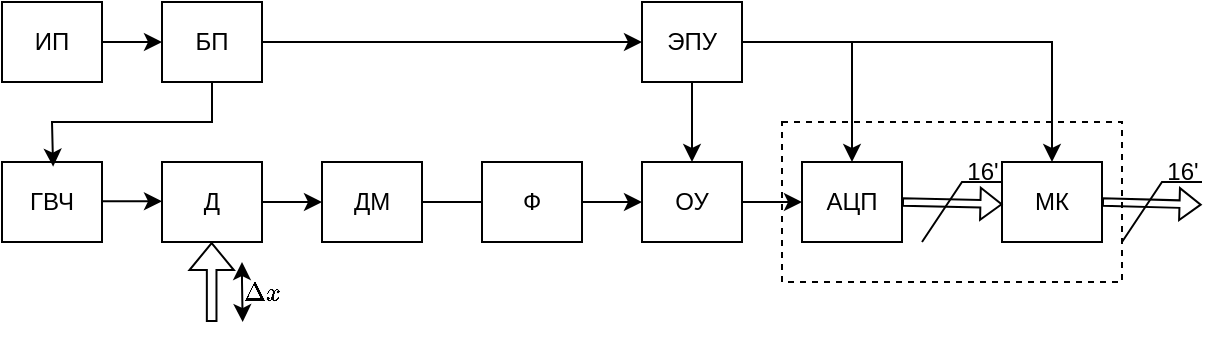 <mxfile version="24.7.17">
  <diagram name="Page-1" id="Tov9Rdwx7WNDWiUlvnEL">
    <mxGraphModel dx="1114" dy="854" grid="1" gridSize="10" guides="1" tooltips="1" connect="1" arrows="1" fold="1" page="1" pageScale="1" pageWidth="850" pageHeight="1100" math="1" shadow="0">
      <root>
        <mxCell id="0" />
        <mxCell id="1" parent="0" />
        <mxCell id="roedCH3zOE7EW1y_4KAC-1" value="" style="rounded=0;whiteSpace=wrap;html=1;dashed=1;" vertex="1" parent="1">
          <mxGeometry x="470" y="280" width="170" height="80" as="geometry" />
        </mxCell>
        <mxCell id="_LO1bonrlcC2byAMDea7-1" value="ИП" style="rounded=0;whiteSpace=wrap;html=1;" parent="1" vertex="1">
          <mxGeometry x="80" y="220" width="50" height="40" as="geometry" />
        </mxCell>
        <mxCell id="_LO1bonrlcC2byAMDea7-2" value="Б&lt;span style=&quot;background-color: initial;&quot;&gt;П&lt;/span&gt;" style="rounded=0;whiteSpace=wrap;html=1;" parent="1" vertex="1">
          <mxGeometry x="160" y="220" width="50" height="40" as="geometry" />
        </mxCell>
        <mxCell id="_LO1bonrlcC2byAMDea7-4" value="ЭПУ" style="rounded=0;whiteSpace=wrap;html=1;" parent="1" vertex="1">
          <mxGeometry x="400" y="220" width="50" height="40" as="geometry" />
        </mxCell>
        <mxCell id="_LO1bonrlcC2byAMDea7-6" value="Д" style="rounded=0;whiteSpace=wrap;html=1;" parent="1" vertex="1">
          <mxGeometry x="160" y="300" width="50" height="40" as="geometry" />
        </mxCell>
        <mxCell id="_LO1bonrlcC2byAMDea7-7" value="ОУ" style="rounded=0;whiteSpace=wrap;html=1;" parent="1" vertex="1">
          <mxGeometry x="400" y="300" width="50" height="40" as="geometry" />
        </mxCell>
        <mxCell id="_LO1bonrlcC2byAMDea7-13" value="" style="shape=flexArrow;endArrow=classic;html=1;rounded=0;width=4.815;endSize=4.185;endWidth=16.365;" parent="1" edge="1">
          <mxGeometry width="50" height="50" relative="1" as="geometry">
            <mxPoint x="184.83" y="380" as="sourcePoint" />
            <mxPoint x="184.83" y="340" as="targetPoint" />
          </mxGeometry>
        </mxCell>
        <mxCell id="_LO1bonrlcC2byAMDea7-14" value="$$\Delta x$$" style="edgeLabel;html=1;align=center;verticalAlign=middle;resizable=0;points=[];" parent="_LO1bonrlcC2byAMDea7-13" vertex="1" connectable="0">
          <mxGeometry x="-0.112" y="-2" relative="1" as="geometry">
            <mxPoint x="23" y="3" as="offset" />
          </mxGeometry>
        </mxCell>
        <mxCell id="_LO1bonrlcC2byAMDea7-8" value="АЦП" style="rounded=0;whiteSpace=wrap;html=1;" parent="1" vertex="1">
          <mxGeometry x="480" y="300" width="50" height="40" as="geometry" />
        </mxCell>
        <mxCell id="_LO1bonrlcC2byAMDea7-9" value="МК" style="rounded=0;whiteSpace=wrap;html=1;" parent="1" vertex="1">
          <mxGeometry x="580" y="300" width="50" height="40" as="geometry" />
        </mxCell>
        <mxCell id="_LO1bonrlcC2byAMDea7-10" value="" style="endArrow=classic;html=1;rounded=0;exitX=1;exitY=0.5;exitDx=0;exitDy=0;entryX=0;entryY=0.5;entryDx=0;entryDy=0;" parent="1" source="1CKe0Xd5qA2G_rJnNrXX-1" target="_LO1bonrlcC2byAMDea7-7" edge="1">
          <mxGeometry width="50" height="50" relative="1" as="geometry">
            <mxPoint x="400" y="470" as="sourcePoint" />
            <mxPoint x="450" y="420" as="targetPoint" />
          </mxGeometry>
        </mxCell>
        <mxCell id="_LO1bonrlcC2byAMDea7-11" value="" style="endArrow=classic;html=1;rounded=0;exitX=1;exitY=0.5;exitDx=0;exitDy=0;entryX=0;entryY=0.5;entryDx=0;entryDy=0;" parent="1" source="_LO1bonrlcC2byAMDea7-7" target="_LO1bonrlcC2byAMDea7-8" edge="1">
          <mxGeometry width="50" height="50" relative="1" as="geometry">
            <mxPoint x="380" y="330" as="sourcePoint" />
            <mxPoint x="410" y="330" as="targetPoint" />
          </mxGeometry>
        </mxCell>
        <mxCell id="_LO1bonrlcC2byAMDea7-16" value="" style="endArrow=classic;html=1;rounded=0;exitX=1;exitY=0.5;exitDx=0;exitDy=0;entryX=0;entryY=0.5;entryDx=0;entryDy=0;" parent="1" source="_LO1bonrlcC2byAMDea7-1" target="_LO1bonrlcC2byAMDea7-2" edge="1">
          <mxGeometry width="50" height="50" relative="1" as="geometry">
            <mxPoint x="310" y="330" as="sourcePoint" />
            <mxPoint x="360" y="280" as="targetPoint" />
            <Array as="points">
              <mxPoint x="150" y="240" />
            </Array>
          </mxGeometry>
        </mxCell>
        <mxCell id="_LO1bonrlcC2byAMDea7-17" value="" style="endArrow=classic;html=1;rounded=0;exitX=1;exitY=0.5;exitDx=0;exitDy=0;entryX=0;entryY=0.5;entryDx=0;entryDy=0;" parent="1" source="_LO1bonrlcC2byAMDea7-2" target="_LO1bonrlcC2byAMDea7-4" edge="1">
          <mxGeometry width="50" height="50" relative="1" as="geometry">
            <mxPoint x="230" y="340" as="sourcePoint" />
            <mxPoint x="260" y="340" as="targetPoint" />
          </mxGeometry>
        </mxCell>
        <mxCell id="_LO1bonrlcC2byAMDea7-19" value="" style="endArrow=classic;html=1;rounded=0;exitX=0.5;exitY=1;exitDx=0;exitDy=0;entryX=0.5;entryY=0;entryDx=0;entryDy=0;" parent="1" source="_LO1bonrlcC2byAMDea7-4" target="_LO1bonrlcC2byAMDea7-7" edge="1">
          <mxGeometry width="50" height="50" relative="1" as="geometry">
            <mxPoint x="470" y="330" as="sourcePoint" />
            <mxPoint x="520" y="280" as="targetPoint" />
          </mxGeometry>
        </mxCell>
        <mxCell id="_LO1bonrlcC2byAMDea7-20" value="" style="endArrow=classic;html=1;rounded=0;entryX=0.5;entryY=0;entryDx=0;entryDy=0;" parent="1" target="_LO1bonrlcC2byAMDea7-8" edge="1">
          <mxGeometry width="50" height="50" relative="1" as="geometry">
            <mxPoint x="450" y="240" as="sourcePoint" />
            <mxPoint x="600" y="240" as="targetPoint" />
            <Array as="points">
              <mxPoint x="505" y="240" />
            </Array>
          </mxGeometry>
        </mxCell>
        <mxCell id="_LO1bonrlcC2byAMDea7-21" value="" style="endArrow=classic;html=1;rounded=0;entryX=0.5;entryY=0;entryDx=0;entryDy=0;exitX=1;exitY=0.5;exitDx=0;exitDy=0;" parent="1" source="_LO1bonrlcC2byAMDea7-4" target="_LO1bonrlcC2byAMDea7-9" edge="1">
          <mxGeometry width="50" height="50" relative="1" as="geometry">
            <mxPoint x="500" y="240" as="sourcePoint" />
            <mxPoint x="520" y="280" as="targetPoint" />
            <Array as="points">
              <mxPoint x="605" y="240" />
            </Array>
          </mxGeometry>
        </mxCell>
        <mxCell id="_LO1bonrlcC2byAMDea7-15" value="" style="endArrow=classic;startArrow=classic;html=1;rounded=0;" parent="1" edge="1">
          <mxGeometry width="50" height="50" relative="1" as="geometry">
            <mxPoint x="200" y="350" as="sourcePoint" />
            <mxPoint x="200.34" y="380" as="targetPoint" />
            <Array as="points">
              <mxPoint x="200" y="360" />
            </Array>
          </mxGeometry>
        </mxCell>
        <mxCell id="_LO1bonrlcC2byAMDea7-23" value="" style="shape=flexArrow;endArrow=classic;html=1;rounded=0;exitX=1;exitY=0.5;exitDx=0;exitDy=0;entryX=0.806;entryY=1.038;entryDx=0;entryDy=0;endWidth=11.25;endSize=3.196;width=3.75;entryPerimeter=0;" parent="1" source="_LO1bonrlcC2byAMDea7-8" target="_LO1bonrlcC2byAMDea7-31" edge="1">
          <mxGeometry width="50" height="50" relative="1" as="geometry">
            <mxPoint x="470" y="330" as="sourcePoint" />
            <mxPoint x="520" y="280" as="targetPoint" />
          </mxGeometry>
        </mxCell>
        <mxCell id="_LO1bonrlcC2byAMDea7-29" value="" style="endArrow=none;html=1;rounded=0;strokeWidth=1;" parent="1" edge="1">
          <mxGeometry width="50" height="50" relative="1" as="geometry">
            <mxPoint x="540" y="340" as="sourcePoint" />
            <mxPoint x="580" y="310" as="targetPoint" />
            <Array as="points">
              <mxPoint x="560" y="310" />
            </Array>
          </mxGeometry>
        </mxCell>
        <mxCell id="_LO1bonrlcC2byAMDea7-31" value="&amp;nbsp; &amp;nbsp;16&lt;span style=&quot;background-color: initial;&quot;&gt;&#39;&lt;/span&gt;" style="text;html=1;align=center;verticalAlign=middle;resizable=0;points=[];autosize=1;strokeColor=none;fillColor=none;" parent="1" vertex="1">
          <mxGeometry x="540" y="290" width="50" height="30" as="geometry" />
        </mxCell>
        <mxCell id="_LO1bonrlcC2byAMDea7-32" value="" style="endArrow=none;html=1;rounded=0;strokeWidth=1;" parent="1" edge="1">
          <mxGeometry width="50" height="50" relative="1" as="geometry">
            <mxPoint x="640" y="340" as="sourcePoint" />
            <mxPoint x="680" y="310" as="targetPoint" />
            <Array as="points">
              <mxPoint x="660" y="310" />
            </Array>
          </mxGeometry>
        </mxCell>
        <mxCell id="_LO1bonrlcC2byAMDea7-33" value="&amp;nbsp; &amp;nbsp;16&lt;span style=&quot;background-color: initial;&quot;&gt;&#39;&lt;/span&gt;" style="text;html=1;align=center;verticalAlign=middle;resizable=0;points=[];autosize=1;strokeColor=none;fillColor=none;" parent="1" vertex="1">
          <mxGeometry x="640" y="290" width="50" height="30" as="geometry" />
        </mxCell>
        <mxCell id="_LO1bonrlcC2byAMDea7-34" value="" style="shape=flexArrow;endArrow=classic;html=1;rounded=0;exitX=1;exitY=0.5;exitDx=0;exitDy=0;endWidth=11.25;endSize=3.196;width=3.75;entryX=0.797;entryY=1.045;entryDx=0;entryDy=0;entryPerimeter=0;" parent="1" target="_LO1bonrlcC2byAMDea7-33" edge="1">
          <mxGeometry width="50" height="50" relative="1" as="geometry">
            <mxPoint x="630" y="320" as="sourcePoint" />
            <mxPoint x="670" y="320" as="targetPoint" />
          </mxGeometry>
        </mxCell>
        <mxCell id="62gK42QwLdKrvrIHYdaw-5" value="ГВЧ" style="rounded=0;whiteSpace=wrap;html=1;" parent="1" vertex="1">
          <mxGeometry x="80" y="300" width="50" height="40" as="geometry" />
        </mxCell>
        <mxCell id="62gK42QwLdKrvrIHYdaw-6" value="" style="endArrow=classic;html=1;rounded=0;exitX=1;exitY=0.5;exitDx=0;exitDy=0;entryX=0;entryY=0.5;entryDx=0;entryDy=0;" parent="1" edge="1">
          <mxGeometry width="50" height="50" relative="1" as="geometry">
            <mxPoint x="130" y="319.66" as="sourcePoint" />
            <mxPoint x="160" y="319.66" as="targetPoint" />
            <Array as="points">
              <mxPoint x="150" y="319.66" />
            </Array>
          </mxGeometry>
        </mxCell>
        <mxCell id="62gK42QwLdKrvrIHYdaw-7" value="" style="endArrow=classic;html=1;rounded=0;exitX=0.5;exitY=1;exitDx=0;exitDy=0;entryX=0.511;entryY=0.058;entryDx=0;entryDy=0;entryPerimeter=0;" parent="1" source="_LO1bonrlcC2byAMDea7-2" target="62gK42QwLdKrvrIHYdaw-5" edge="1">
          <mxGeometry width="50" height="50" relative="1" as="geometry">
            <mxPoint x="100" y="260" as="sourcePoint" />
            <mxPoint x="130" y="260" as="targetPoint" />
            <Array as="points">
              <mxPoint x="185" y="280" />
              <mxPoint x="105" y="280" />
            </Array>
          </mxGeometry>
        </mxCell>
        <mxCell id="1CKe0Xd5qA2G_rJnNrXX-2" value="" style="endArrow=classic;html=1;rounded=0;exitX=1;exitY=0.5;exitDx=0;exitDy=0;entryX=0;entryY=0.5;entryDx=0;entryDy=0;" parent="1" source="_LO1bonrlcC2byAMDea7-6" target="1CKe0Xd5qA2G_rJnNrXX-1" edge="1">
          <mxGeometry width="50" height="50" relative="1" as="geometry">
            <mxPoint x="210" y="320" as="sourcePoint" />
            <mxPoint x="330" y="320" as="targetPoint" />
          </mxGeometry>
        </mxCell>
        <mxCell id="1CKe0Xd5qA2G_rJnNrXX-1" value="ДМ" style="rounded=0;whiteSpace=wrap;html=1;" parent="1" vertex="1">
          <mxGeometry x="240" y="300" width="50" height="40" as="geometry" />
        </mxCell>
        <mxCell id="1CKe0Xd5qA2G_rJnNrXX-3" value="Ф" style="rounded=0;whiteSpace=wrap;html=1;" parent="1" vertex="1">
          <mxGeometry x="320" y="300" width="50" height="40" as="geometry" />
        </mxCell>
      </root>
    </mxGraphModel>
  </diagram>
</mxfile>
